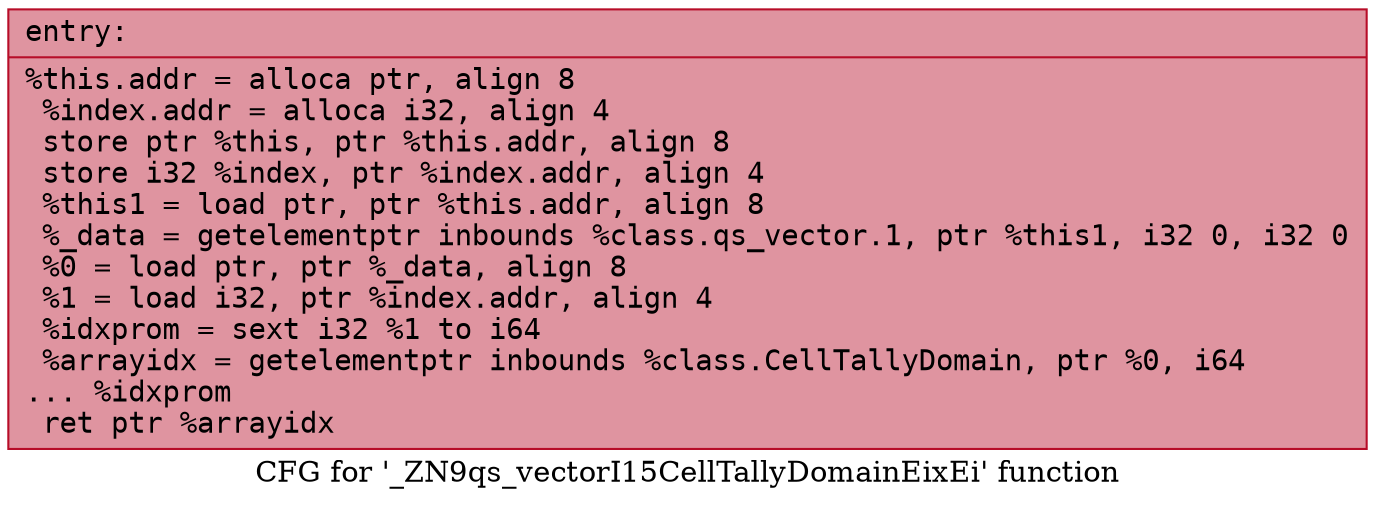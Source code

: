 digraph "CFG for '_ZN9qs_vectorI15CellTallyDomainEixEi' function" {
	label="CFG for '_ZN9qs_vectorI15CellTallyDomainEixEi' function";

	Node0x556c3c7607f0 [shape=record,color="#b70d28ff", style=filled, fillcolor="#b70d2870" fontname="Courier",label="{entry:\l|  %this.addr = alloca ptr, align 8\l  %index.addr = alloca i32, align 4\l  store ptr %this, ptr %this.addr, align 8\l  store i32 %index, ptr %index.addr, align 4\l  %this1 = load ptr, ptr %this.addr, align 8\l  %_data = getelementptr inbounds %class.qs_vector.1, ptr %this1, i32 0, i32 0\l  %0 = load ptr, ptr %_data, align 8\l  %1 = load i32, ptr %index.addr, align 4\l  %idxprom = sext i32 %1 to i64\l  %arrayidx = getelementptr inbounds %class.CellTallyDomain, ptr %0, i64\l... %idxprom\l  ret ptr %arrayidx\l}"];
}
